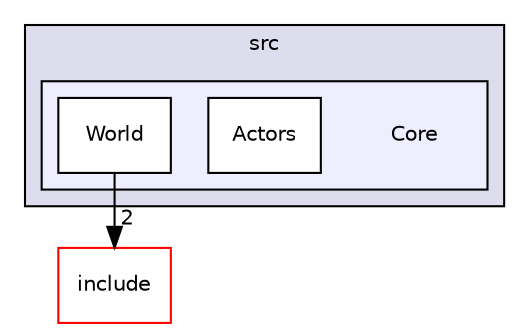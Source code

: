 digraph "Core" {
  compound=true
  node [ fontsize="10", fontname="Helvetica"];
  edge [ labelfontsize="10", labelfontname="Helvetica"];
  subgraph clusterdir_a8f641299cfea9f7461c2df1141b7786 {
    graph [ bgcolor="#ddddee", pencolor="black", label="src" fontname="Helvetica", fontsize="10", URL="dir_a8f641299cfea9f7461c2df1141b7786.html"]
  subgraph clusterdir_f7d4be874a03ffe36f67d0add008229d {
    graph [ bgcolor="#eeeeff", pencolor="black", label="" URL="dir_f7d4be874a03ffe36f67d0add008229d.html"];
    dir_f7d4be874a03ffe36f67d0add008229d [shape=plaintext label="Core"];
  dir_d9cfe17657c791a4fe3c542ac5eb4249 [shape=box label="Actors" fillcolor="white" style="filled" URL="dir_d9cfe17657c791a4fe3c542ac5eb4249.html"];
  dir_3ce029c375686c8cd13a2f8ee87acb71 [shape=box label="World" fillcolor="white" style="filled" URL="dir_3ce029c375686c8cd13a2f8ee87acb71.html"];
  }
  }
  dir_78f5ecd95a37a67589a284a718a0be9c [shape=box label="include" fillcolor="white" style="filled" color="red" URL="dir_78f5ecd95a37a67589a284a718a0be9c.html"];
  dir_3ce029c375686c8cd13a2f8ee87acb71->dir_78f5ecd95a37a67589a284a718a0be9c [headlabel="2", labeldistance=1.5 headhref="dir_000014_000004.html"];
}
